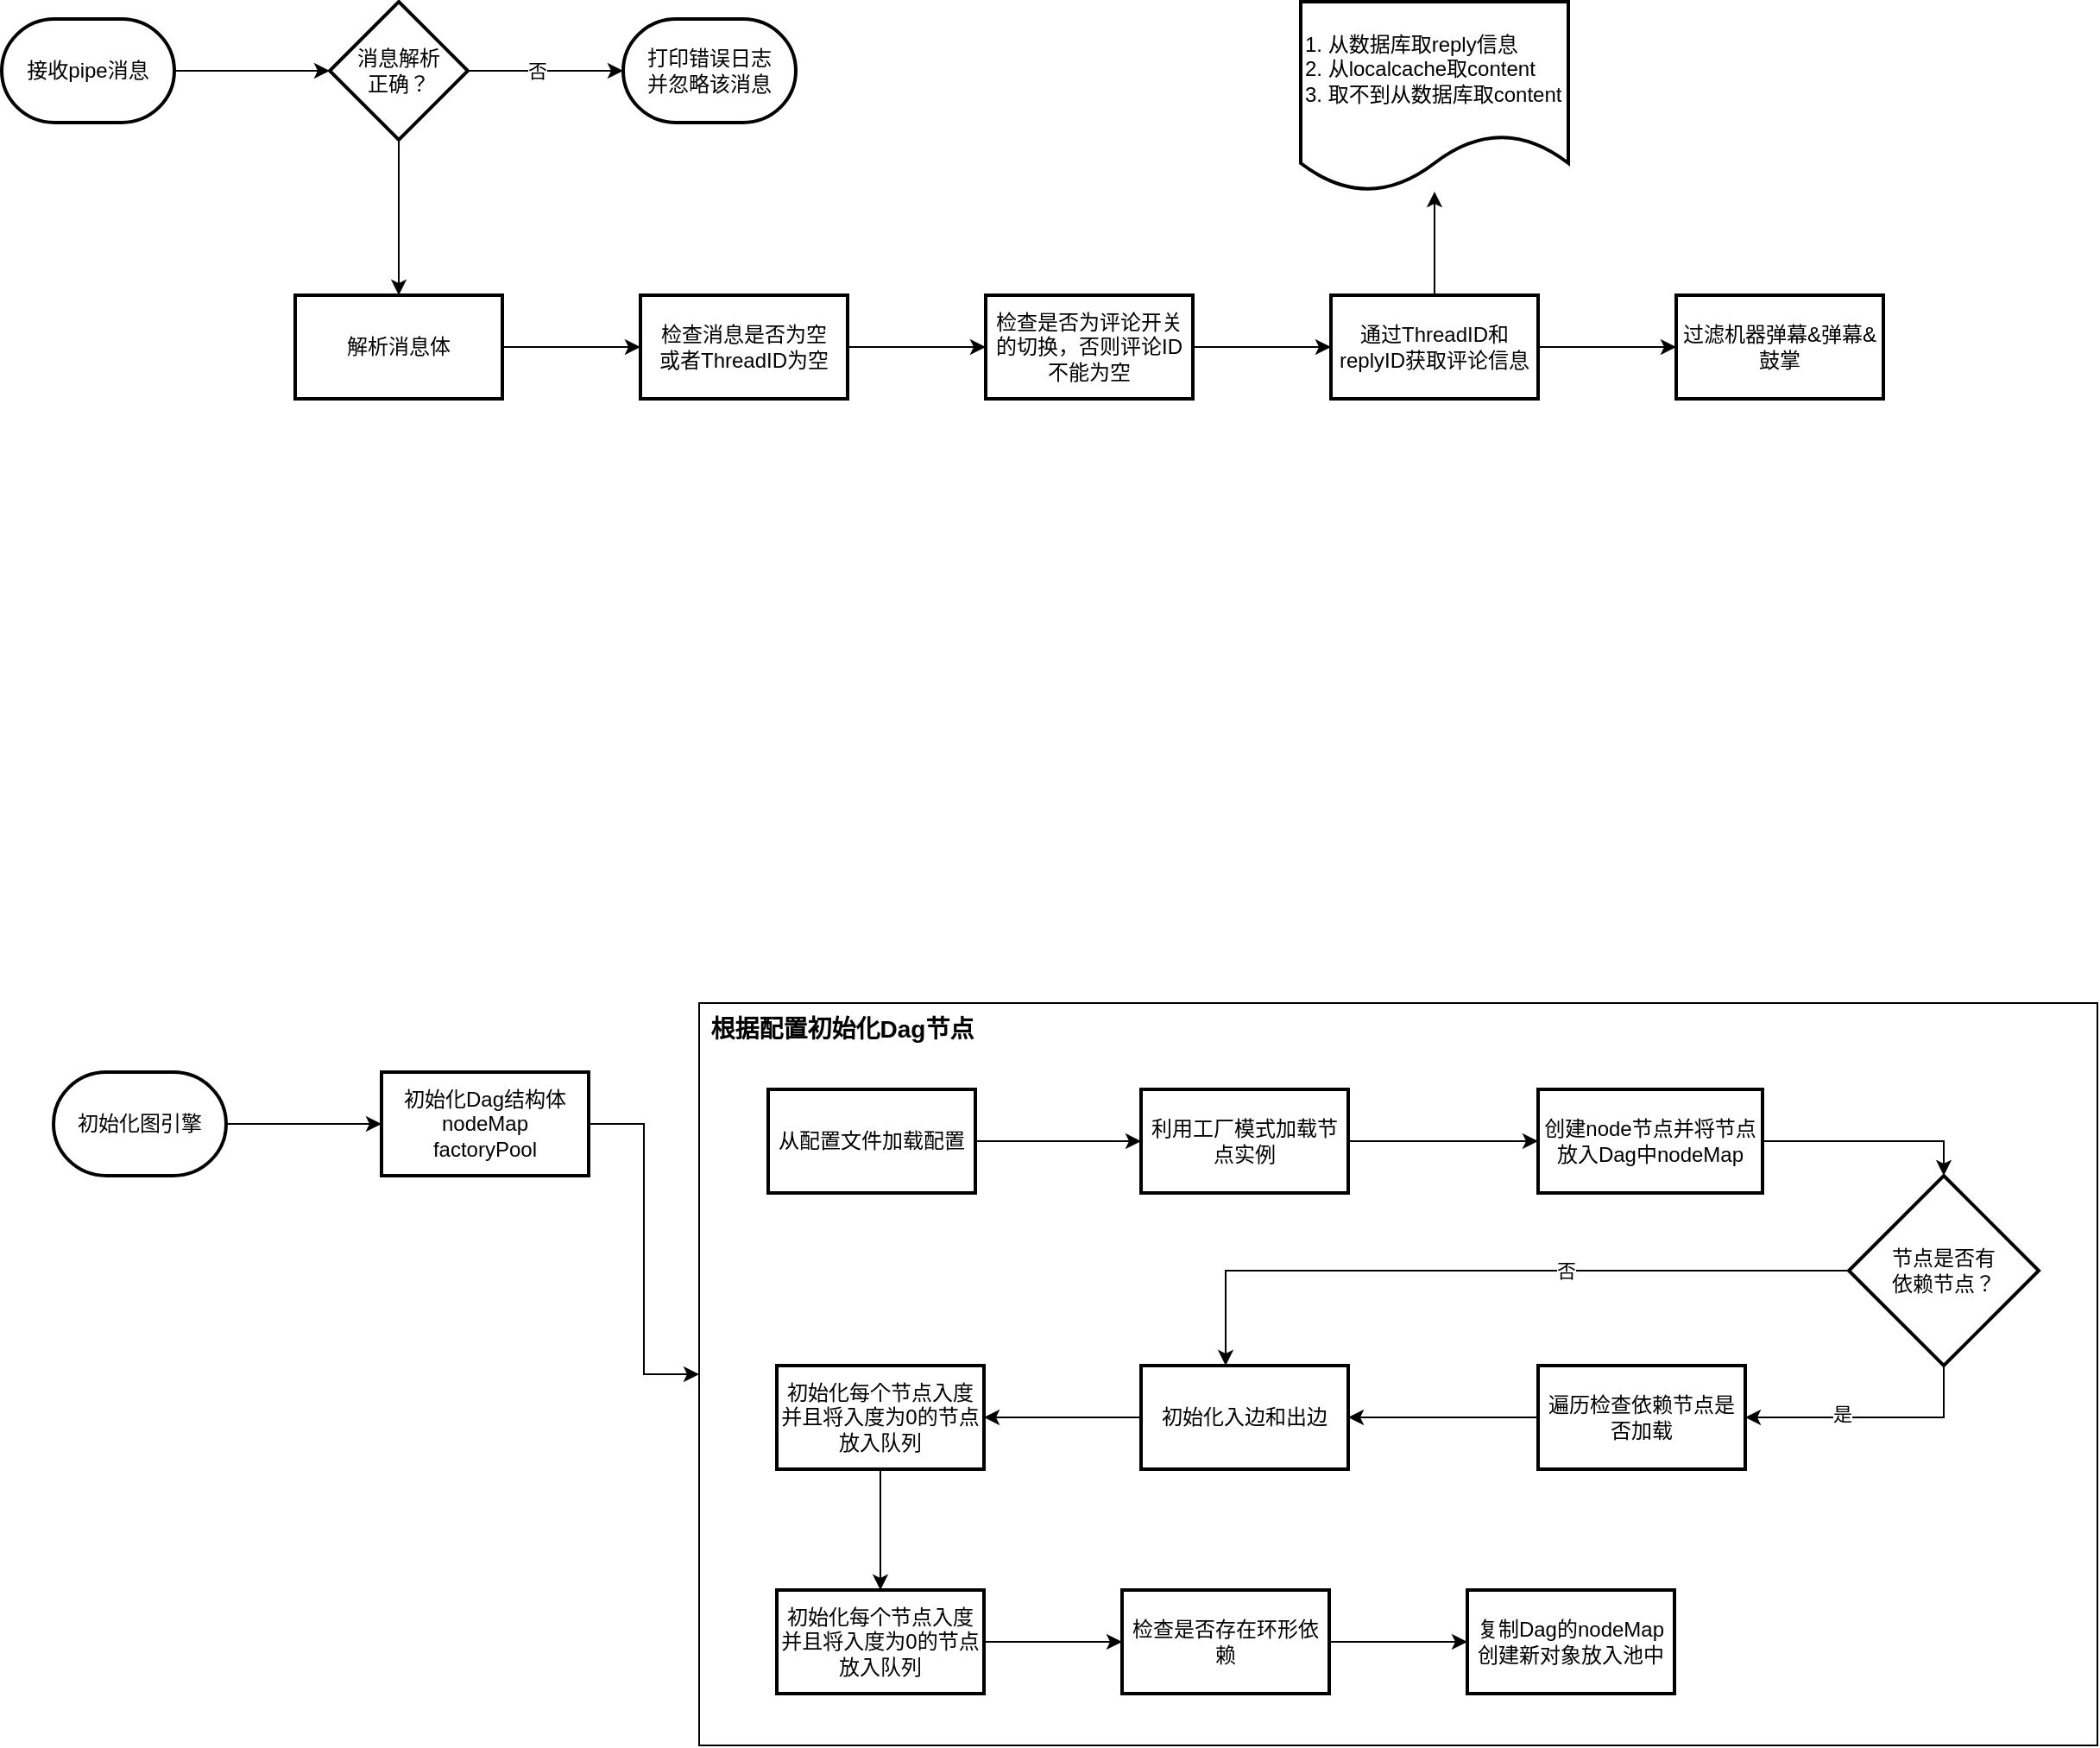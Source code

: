 <mxfile version="24.7.17">
  <diagram id="C5RBs43oDa-KdzZeNtuy" name="Page-1">
    <mxGraphModel dx="1434" dy="785" grid="1" gridSize="10" guides="1" tooltips="1" connect="1" arrows="1" fold="1" page="1" pageScale="1" pageWidth="827" pageHeight="1169" math="0" shadow="0">
      <root>
        <mxCell id="WIyWlLk6GJQsqaUBKTNV-0" />
        <mxCell id="WIyWlLk6GJQsqaUBKTNV-1" parent="WIyWlLk6GJQsqaUBKTNV-0" />
        <mxCell id="kvK9KXzb72CvA0Q4s42s-1" value="" style="rounded=0;whiteSpace=wrap;html=1;" vertex="1" parent="WIyWlLk6GJQsqaUBKTNV-1">
          <mxGeometry x="414" y="830" width="810" height="430" as="geometry" />
        </mxCell>
        <mxCell id="QK830ulVyf5u-iRMBfYN-1" value="" style="edgeStyle=orthogonalEdgeStyle;rounded=0;orthogonalLoop=1;jettySize=auto;html=1;" parent="WIyWlLk6GJQsqaUBKTNV-1" source="QK830ulVyf5u-iRMBfYN-2" target="QK830ulVyf5u-iRMBfYN-4" edge="1">
          <mxGeometry relative="1" as="geometry" />
        </mxCell>
        <mxCell id="QK830ulVyf5u-iRMBfYN-2" value="接收pipe消息" style="strokeWidth=2;html=1;shape=mxgraph.flowchart.terminator;whiteSpace=wrap;" parent="WIyWlLk6GJQsqaUBKTNV-1" vertex="1">
          <mxGeometry x="10" y="260" width="100" height="60" as="geometry" />
        </mxCell>
        <mxCell id="QK830ulVyf5u-iRMBfYN-3" value="" style="edgeStyle=orthogonalEdgeStyle;rounded=0;orthogonalLoop=1;jettySize=auto;html=1;" parent="WIyWlLk6GJQsqaUBKTNV-1" source="QK830ulVyf5u-iRMBfYN-4" target="QK830ulVyf5u-iRMBfYN-9" edge="1">
          <mxGeometry relative="1" as="geometry" />
        </mxCell>
        <mxCell id="QK830ulVyf5u-iRMBfYN-4" value="消息解析&lt;div&gt;正确？&lt;/div&gt;" style="rhombus;whiteSpace=wrap;html=1;strokeWidth=2;" parent="WIyWlLk6GJQsqaUBKTNV-1" vertex="1">
          <mxGeometry x="200" y="250" width="80" height="80" as="geometry" />
        </mxCell>
        <mxCell id="QK830ulVyf5u-iRMBfYN-5" value="打印错误日志&lt;div&gt;并忽略该消息&lt;/div&gt;" style="strokeWidth=2;html=1;shape=mxgraph.flowchart.terminator;whiteSpace=wrap;" parent="WIyWlLk6GJQsqaUBKTNV-1" vertex="1">
          <mxGeometry x="370" y="260" width="100" height="60" as="geometry" />
        </mxCell>
        <mxCell id="QK830ulVyf5u-iRMBfYN-6" style="edgeStyle=orthogonalEdgeStyle;rounded=0;orthogonalLoop=1;jettySize=auto;html=1;entryX=0;entryY=0.5;entryDx=0;entryDy=0;entryPerimeter=0;" parent="WIyWlLk6GJQsqaUBKTNV-1" source="QK830ulVyf5u-iRMBfYN-4" target="QK830ulVyf5u-iRMBfYN-5" edge="1">
          <mxGeometry relative="1" as="geometry" />
        </mxCell>
        <mxCell id="QK830ulVyf5u-iRMBfYN-7" value="否" style="edgeLabel;html=1;align=center;verticalAlign=middle;resizable=0;points=[];" parent="QK830ulVyf5u-iRMBfYN-6" vertex="1" connectable="0">
          <mxGeometry x="-0.387" y="-1" relative="1" as="geometry">
            <mxPoint x="12" y="-1" as="offset" />
          </mxGeometry>
        </mxCell>
        <mxCell id="QK830ulVyf5u-iRMBfYN-8" value="" style="edgeStyle=orthogonalEdgeStyle;rounded=0;orthogonalLoop=1;jettySize=auto;html=1;" parent="WIyWlLk6GJQsqaUBKTNV-1" source="QK830ulVyf5u-iRMBfYN-9" target="QK830ulVyf5u-iRMBfYN-11" edge="1">
          <mxGeometry relative="1" as="geometry" />
        </mxCell>
        <mxCell id="QK830ulVyf5u-iRMBfYN-9" value="解析消息体" style="whiteSpace=wrap;html=1;strokeWidth=2;" parent="WIyWlLk6GJQsqaUBKTNV-1" vertex="1">
          <mxGeometry x="180" y="420" width="120" height="60" as="geometry" />
        </mxCell>
        <mxCell id="QK830ulVyf5u-iRMBfYN-10" value="" style="edgeStyle=orthogonalEdgeStyle;rounded=0;orthogonalLoop=1;jettySize=auto;html=1;" parent="WIyWlLk6GJQsqaUBKTNV-1" source="QK830ulVyf5u-iRMBfYN-11" target="QK830ulVyf5u-iRMBfYN-13" edge="1">
          <mxGeometry relative="1" as="geometry" />
        </mxCell>
        <mxCell id="QK830ulVyf5u-iRMBfYN-11" value="检查消息是否为空&lt;div&gt;或者ThreadID为空&lt;/div&gt;" style="whiteSpace=wrap;html=1;strokeWidth=2;" parent="WIyWlLk6GJQsqaUBKTNV-1" vertex="1">
          <mxGeometry x="380" y="420" width="120" height="60" as="geometry" />
        </mxCell>
        <mxCell id="QK830ulVyf5u-iRMBfYN-12" value="" style="edgeStyle=orthogonalEdgeStyle;rounded=0;orthogonalLoop=1;jettySize=auto;html=1;" parent="WIyWlLk6GJQsqaUBKTNV-1" source="QK830ulVyf5u-iRMBfYN-13" target="QK830ulVyf5u-iRMBfYN-16" edge="1">
          <mxGeometry relative="1" as="geometry" />
        </mxCell>
        <mxCell id="QK830ulVyf5u-iRMBfYN-13" value="检查是否为评论开关的切换，否则评论ID不能为空" style="whiteSpace=wrap;html=1;strokeWidth=2;" parent="WIyWlLk6GJQsqaUBKTNV-1" vertex="1">
          <mxGeometry x="580" y="420" width="120" height="60" as="geometry" />
        </mxCell>
        <mxCell id="QK830ulVyf5u-iRMBfYN-14" value="" style="edgeStyle=orthogonalEdgeStyle;rounded=0;orthogonalLoop=1;jettySize=auto;html=1;" parent="WIyWlLk6GJQsqaUBKTNV-1" source="QK830ulVyf5u-iRMBfYN-16" target="QK830ulVyf5u-iRMBfYN-17" edge="1">
          <mxGeometry relative="1" as="geometry" />
        </mxCell>
        <mxCell id="QK830ulVyf5u-iRMBfYN-15" value="" style="edgeStyle=orthogonalEdgeStyle;rounded=0;orthogonalLoop=1;jettySize=auto;html=1;" parent="WIyWlLk6GJQsqaUBKTNV-1" source="QK830ulVyf5u-iRMBfYN-16" target="QK830ulVyf5u-iRMBfYN-18" edge="1">
          <mxGeometry relative="1" as="geometry" />
        </mxCell>
        <mxCell id="QK830ulVyf5u-iRMBfYN-16" value="通过ThreadID和replyID获取评论信息" style="whiteSpace=wrap;html=1;strokeWidth=2;" parent="WIyWlLk6GJQsqaUBKTNV-1" vertex="1">
          <mxGeometry x="780" y="420" width="120" height="60" as="geometry" />
        </mxCell>
        <mxCell id="QK830ulVyf5u-iRMBfYN-17" value="1. 从数据库取reply信息&lt;div&gt;2. 从localcache取content&lt;/div&gt;&lt;div&gt;3. 取不到从数据库取content&lt;/div&gt;" style="shape=document;whiteSpace=wrap;html=1;boundedLbl=1;strokeWidth=2;align=left;" parent="WIyWlLk6GJQsqaUBKTNV-1" vertex="1">
          <mxGeometry x="762.5" y="250" width="155" height="110" as="geometry" />
        </mxCell>
        <mxCell id="QK830ulVyf5u-iRMBfYN-18" value="过滤机器弹幕&amp;amp;弹幕&amp;amp;鼓掌" style="whiteSpace=wrap;html=1;strokeWidth=2;" parent="WIyWlLk6GJQsqaUBKTNV-1" vertex="1">
          <mxGeometry x="980" y="420" width="120" height="60" as="geometry" />
        </mxCell>
        <mxCell id="QK830ulVyf5u-iRMBfYN-19" value="" style="edgeStyle=orthogonalEdgeStyle;rounded=0;orthogonalLoop=1;jettySize=auto;html=1;" parent="WIyWlLk6GJQsqaUBKTNV-1" source="QK830ulVyf5u-iRMBfYN-20" target="QK830ulVyf5u-iRMBfYN-27" edge="1">
          <mxGeometry relative="1" as="geometry">
            <mxPoint x="230" y="900" as="targetPoint" />
          </mxGeometry>
        </mxCell>
        <mxCell id="QK830ulVyf5u-iRMBfYN-20" value="初始化图引擎" style="strokeWidth=2;html=1;shape=mxgraph.flowchart.terminator;whiteSpace=wrap;" parent="WIyWlLk6GJQsqaUBKTNV-1" vertex="1">
          <mxGeometry x="40" y="870" width="100" height="60" as="geometry" />
        </mxCell>
        <mxCell id="QK830ulVyf5u-iRMBfYN-26" value="" style="edgeStyle=orthogonalEdgeStyle;rounded=0;orthogonalLoop=1;jettySize=auto;html=1;" parent="WIyWlLk6GJQsqaUBKTNV-1" source="QK830ulVyf5u-iRMBfYN-27" target="kvK9KXzb72CvA0Q4s42s-1" edge="1">
          <mxGeometry relative="1" as="geometry">
            <mxPoint x="430" y="900" as="targetPoint" />
          </mxGeometry>
        </mxCell>
        <mxCell id="QK830ulVyf5u-iRMBfYN-27" value="初始化Dag结构体&lt;div&gt;nodeMap&lt;/div&gt;&lt;div&gt;factoryPool&lt;/div&gt;" style="whiteSpace=wrap;html=1;strokeWidth=2;" parent="WIyWlLk6GJQsqaUBKTNV-1" vertex="1">
          <mxGeometry x="230" y="870" width="120" height="60" as="geometry" />
        </mxCell>
        <mxCell id="QK830ulVyf5u-iRMBfYN-30" value="" style="edgeStyle=orthogonalEdgeStyle;rounded=0;orthogonalLoop=1;jettySize=auto;html=1;" parent="WIyWlLk6GJQsqaUBKTNV-1" source="QK830ulVyf5u-iRMBfYN-31" target="QK830ulVyf5u-iRMBfYN-34" edge="1">
          <mxGeometry relative="1" as="geometry" />
        </mxCell>
        <mxCell id="QK830ulVyf5u-iRMBfYN-31" value="从配置文件加载配置" style="whiteSpace=wrap;html=1;strokeWidth=2;" parent="WIyWlLk6GJQsqaUBKTNV-1" vertex="1">
          <mxGeometry x="454" y="880" width="120" height="60" as="geometry" />
        </mxCell>
        <mxCell id="QK830ulVyf5u-iRMBfYN-33" value="" style="edgeStyle=orthogonalEdgeStyle;rounded=0;orthogonalLoop=1;jettySize=auto;html=1;" parent="WIyWlLk6GJQsqaUBKTNV-1" source="QK830ulVyf5u-iRMBfYN-34" target="QK830ulVyf5u-iRMBfYN-36" edge="1">
          <mxGeometry relative="1" as="geometry" />
        </mxCell>
        <mxCell id="QK830ulVyf5u-iRMBfYN-34" value="利用工厂模式加载节点实例" style="whiteSpace=wrap;html=1;strokeWidth=2;" parent="WIyWlLk6GJQsqaUBKTNV-1" vertex="1">
          <mxGeometry x="670" y="880" width="120" height="60" as="geometry" />
        </mxCell>
        <mxCell id="kvK9KXzb72CvA0Q4s42s-4" value="" style="edgeStyle=orthogonalEdgeStyle;rounded=0;orthogonalLoop=1;jettySize=auto;html=1;entryX=0.5;entryY=0;entryDx=0;entryDy=0;" edge="1" parent="WIyWlLk6GJQsqaUBKTNV-1" source="QK830ulVyf5u-iRMBfYN-36" target="kvK9KXzb72CvA0Q4s42s-5">
          <mxGeometry relative="1" as="geometry">
            <mxPoint x="1064" y="910" as="targetPoint" />
          </mxGeometry>
        </mxCell>
        <mxCell id="QK830ulVyf5u-iRMBfYN-36" value="创建node节点并将节点放入Dag中nodeMap" style="whiteSpace=wrap;html=1;strokeWidth=2;" parent="WIyWlLk6GJQsqaUBKTNV-1" vertex="1">
          <mxGeometry x="900" y="880" width="130" height="60" as="geometry" />
        </mxCell>
        <mxCell id="kvK9KXzb72CvA0Q4s42s-2" value="根据配置初始化Dag节点" style="text;html=1;align=center;verticalAlign=middle;whiteSpace=wrap;rounded=0;fontSize=14;fontStyle=1" vertex="1" parent="WIyWlLk6GJQsqaUBKTNV-1">
          <mxGeometry x="414" y="830" width="166" height="30" as="geometry" />
        </mxCell>
        <mxCell id="kvK9KXzb72CvA0Q4s42s-8" value="" style="edgeStyle=orthogonalEdgeStyle;rounded=0;orthogonalLoop=1;jettySize=auto;html=1;exitX=0.5;exitY=1;exitDx=0;exitDy=0;" edge="1" parent="WIyWlLk6GJQsqaUBKTNV-1" source="kvK9KXzb72CvA0Q4s42s-5" target="kvK9KXzb72CvA0Q4s42s-9">
          <mxGeometry relative="1" as="geometry">
            <mxPoint x="980" y="970" as="targetPoint" />
          </mxGeometry>
        </mxCell>
        <mxCell id="kvK9KXzb72CvA0Q4s42s-11" value="是" style="edgeLabel;html=1;align=center;verticalAlign=middle;resizable=0;points=[];" vertex="1" connectable="0" parent="kvK9KXzb72CvA0Q4s42s-8">
          <mxGeometry x="0.227" y="-2" relative="1" as="geometry">
            <mxPoint as="offset" />
          </mxGeometry>
        </mxCell>
        <mxCell id="kvK9KXzb72CvA0Q4s42s-15" value="否" style="edgeStyle=orthogonalEdgeStyle;rounded=0;orthogonalLoop=1;jettySize=auto;html=1;exitX=0;exitY=0.5;exitDx=0;exitDy=0;" edge="1" parent="WIyWlLk6GJQsqaUBKTNV-1" source="kvK9KXzb72CvA0Q4s42s-5" target="kvK9KXzb72CvA0Q4s42s-12">
          <mxGeometry x="-0.212" relative="1" as="geometry">
            <Array as="points">
              <mxPoint x="719" y="985" />
            </Array>
            <mxPoint as="offset" />
          </mxGeometry>
        </mxCell>
        <mxCell id="kvK9KXzb72CvA0Q4s42s-5" value="节点是否有&lt;div&gt;依赖节点？&lt;/div&gt;" style="rhombus;whiteSpace=wrap;html=1;strokeWidth=2;" vertex="1" parent="WIyWlLk6GJQsqaUBKTNV-1">
          <mxGeometry x="1080" y="930" width="110" height="110" as="geometry" />
        </mxCell>
        <mxCell id="kvK9KXzb72CvA0Q4s42s-13" value="" style="edgeStyle=orthogonalEdgeStyle;rounded=0;orthogonalLoop=1;jettySize=auto;html=1;" edge="1" parent="WIyWlLk6GJQsqaUBKTNV-1" source="kvK9KXzb72CvA0Q4s42s-9" target="kvK9KXzb72CvA0Q4s42s-12">
          <mxGeometry relative="1" as="geometry" />
        </mxCell>
        <mxCell id="kvK9KXzb72CvA0Q4s42s-9" value="遍历检查依赖节点是否加载" style="whiteSpace=wrap;html=1;strokeWidth=2;" vertex="1" parent="WIyWlLk6GJQsqaUBKTNV-1">
          <mxGeometry x="900" y="1040" width="120" height="60" as="geometry" />
        </mxCell>
        <mxCell id="kvK9KXzb72CvA0Q4s42s-17" value="" style="edgeStyle=orthogonalEdgeStyle;rounded=0;orthogonalLoop=1;jettySize=auto;html=1;" edge="1" parent="WIyWlLk6GJQsqaUBKTNV-1" source="kvK9KXzb72CvA0Q4s42s-12" target="kvK9KXzb72CvA0Q4s42s-16">
          <mxGeometry relative="1" as="geometry" />
        </mxCell>
        <mxCell id="kvK9KXzb72CvA0Q4s42s-12" value="初始化入边和出边" style="whiteSpace=wrap;html=1;strokeWidth=2;" vertex="1" parent="WIyWlLk6GJQsqaUBKTNV-1">
          <mxGeometry x="670" y="1040" width="120" height="60" as="geometry" />
        </mxCell>
        <mxCell id="kvK9KXzb72CvA0Q4s42s-19" value="" style="edgeStyle=orthogonalEdgeStyle;rounded=0;orthogonalLoop=1;jettySize=auto;html=1;" edge="1" parent="WIyWlLk6GJQsqaUBKTNV-1" source="kvK9KXzb72CvA0Q4s42s-16" target="kvK9KXzb72CvA0Q4s42s-18">
          <mxGeometry relative="1" as="geometry" />
        </mxCell>
        <mxCell id="kvK9KXzb72CvA0Q4s42s-16" value="初始化每个节点入度&lt;div&gt;并且将入度为0的节点放入队列&lt;/div&gt;" style="whiteSpace=wrap;html=1;strokeWidth=2;" vertex="1" parent="WIyWlLk6GJQsqaUBKTNV-1">
          <mxGeometry x="459" y="1040" width="120" height="60" as="geometry" />
        </mxCell>
        <mxCell id="kvK9KXzb72CvA0Q4s42s-21" value="" style="edgeStyle=orthogonalEdgeStyle;rounded=0;orthogonalLoop=1;jettySize=auto;html=1;" edge="1" parent="WIyWlLk6GJQsqaUBKTNV-1" source="kvK9KXzb72CvA0Q4s42s-18" target="kvK9KXzb72CvA0Q4s42s-20">
          <mxGeometry relative="1" as="geometry" />
        </mxCell>
        <mxCell id="kvK9KXzb72CvA0Q4s42s-18" value="初始化每个节点入度&lt;div&gt;并且将入度为0的节点放入队列&lt;/div&gt;" style="whiteSpace=wrap;html=1;strokeWidth=2;" vertex="1" parent="WIyWlLk6GJQsqaUBKTNV-1">
          <mxGeometry x="459" y="1170" width="120" height="60" as="geometry" />
        </mxCell>
        <mxCell id="kvK9KXzb72CvA0Q4s42s-23" value="" style="edgeStyle=orthogonalEdgeStyle;rounded=0;orthogonalLoop=1;jettySize=auto;html=1;" edge="1" parent="WIyWlLk6GJQsqaUBKTNV-1" source="kvK9KXzb72CvA0Q4s42s-20" target="kvK9KXzb72CvA0Q4s42s-22">
          <mxGeometry relative="1" as="geometry" />
        </mxCell>
        <mxCell id="kvK9KXzb72CvA0Q4s42s-20" value="检查是否存在环形依赖" style="whiteSpace=wrap;html=1;strokeWidth=2;" vertex="1" parent="WIyWlLk6GJQsqaUBKTNV-1">
          <mxGeometry x="659" y="1170" width="120" height="60" as="geometry" />
        </mxCell>
        <mxCell id="kvK9KXzb72CvA0Q4s42s-22" value="复制Dag的nodeMap创建新对象放入池中" style="whiteSpace=wrap;html=1;strokeWidth=2;" vertex="1" parent="WIyWlLk6GJQsqaUBKTNV-1">
          <mxGeometry x="859" y="1170" width="120" height="60" as="geometry" />
        </mxCell>
      </root>
    </mxGraphModel>
  </diagram>
</mxfile>

